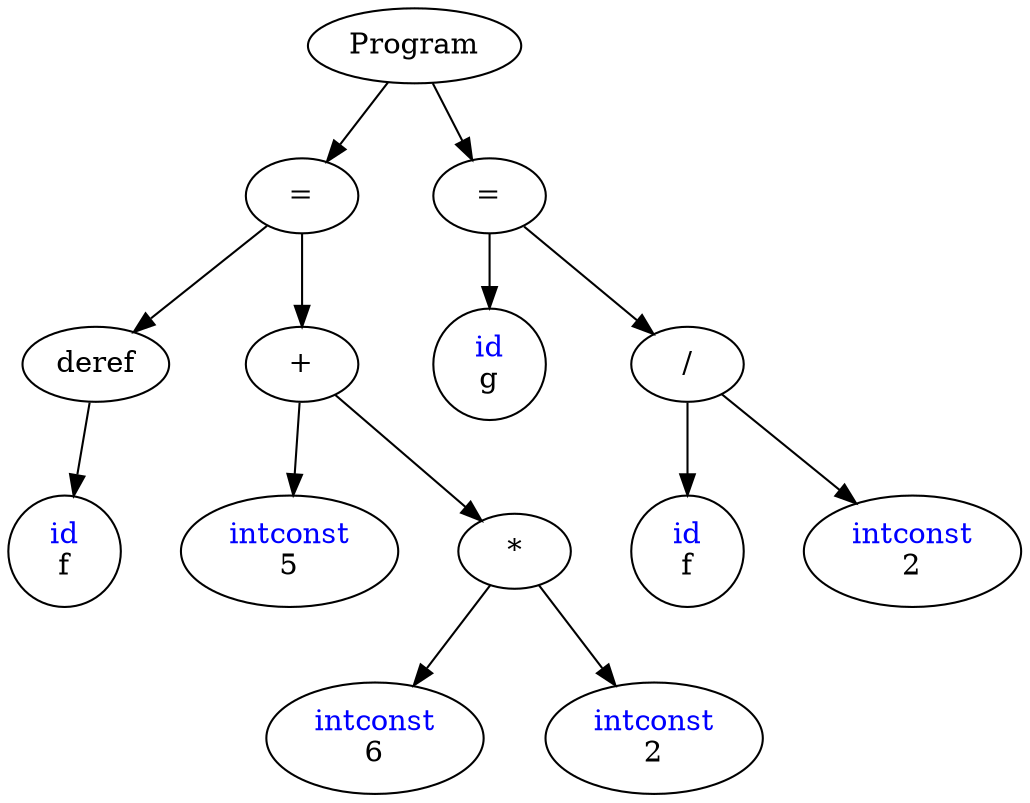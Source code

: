 digraph G
{
    nodesep = 0.4;
    ranksep = 0.5;
	NODE139869118762064[label=<Program>];
	NODE139869118759768[label=<=>];
	NODE139869118762064->NODE139869118759768
	NODE139869118761392[label=<deref>];
	NODE139869118759768->NODE139869118761392
	NODE139869118760496[label=<<font color = "blue">id</font><br/>f>];
	NODE139869118761392->NODE139869118760496
	NODE139869118761840[label=<+>];
	NODE139869118759768->NODE139869118761840
	NODE139869118761280[label=<<font color = "blue">intconst</font><br/>5>];
	NODE139869118761840->NODE139869118761280
	NODE139869118760048[label=<*>];
	NODE139869118761840->NODE139869118760048
	NODE139869118759992[label=<<font color = "blue">intconst</font><br/>6>];
	NODE139869118760048->NODE139869118759992
	NODE139869118762512[label=<<font color = "blue">intconst</font><br/>2>];
	NODE139869118760048->NODE139869118762512
	NODE139869118762848[label=<=>];
	NODE139869118762064->NODE139869118762848
	NODE139869118761896[label=<<font color = "blue">id</font><br/>g>];
	NODE139869118762848->NODE139869118761896
	NODE139869118762456[label=</>];
	NODE139869118762848->NODE139869118762456
	NODE139869118762568[label=<<font color = "blue">id</font><br/>f>];
	NODE139869118762456->NODE139869118762568
	NODE139869118753480[label=<<font color = "blue">intconst</font><br/>2>];
	NODE139869118762456->NODE139869118753480
}